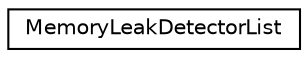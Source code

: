 digraph "Graphical Class Hierarchy"
{
 // LATEX_PDF_SIZE
  edge [fontname="Helvetica",fontsize="10",labelfontname="Helvetica",labelfontsize="10"];
  node [fontname="Helvetica",fontsize="10",shape=record];
  rankdir="LR";
  Node0 [label="MemoryLeakDetectorList",height=0.2,width=0.4,color="black", fillcolor="white", style="filled",URL="$structMemoryLeakDetectorList.html",tooltip=" "];
}
